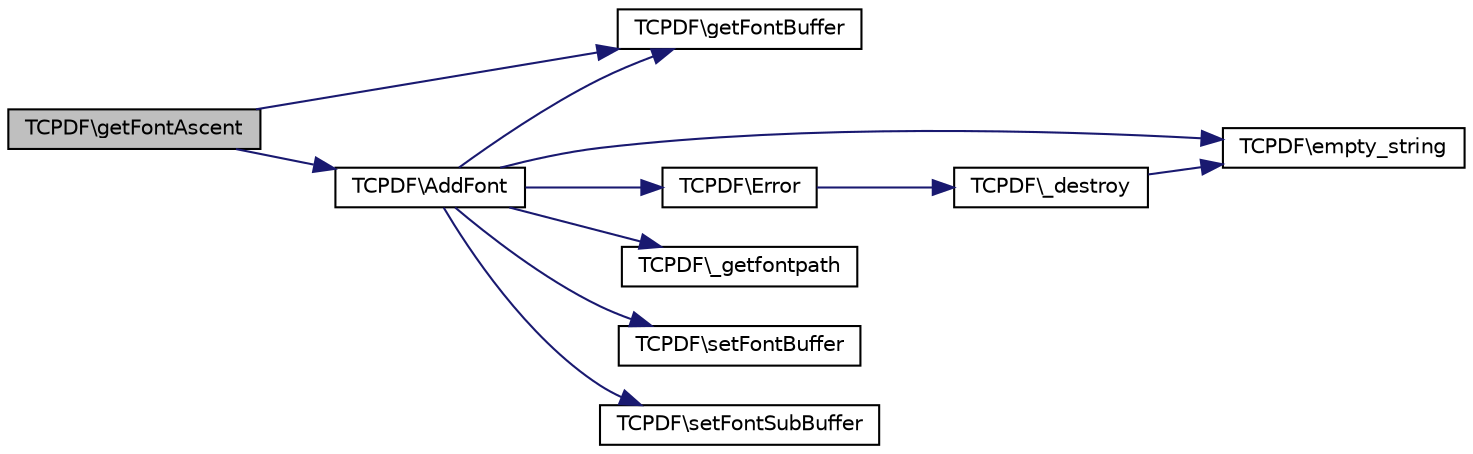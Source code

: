 digraph G
{
  edge [fontname="Helvetica",fontsize="10",labelfontname="Helvetica",labelfontsize="10"];
  node [fontname="Helvetica",fontsize="10",shape=record];
  rankdir="LR";
  Node1 [label="TCPDF\\getFontAscent",height=0.2,width=0.4,color="black", fillcolor="grey75", style="filled" fontcolor="black"];
  Node1 -> Node2 [color="midnightblue",fontsize="10",style="solid",fontname="Helvetica"];
  Node2 [label="TCPDF\\AddFont",height=0.2,width=0.4,color="black", fillcolor="white", style="filled",URL="$classTCPDF.html#a06cba4fc5e83b02bb37a947e56196776",tooltip="Imports a TrueType, Type1, core, or CID0 font and makes it available."];
  Node2 -> Node3 [color="midnightblue",fontsize="10",style="solid",fontname="Helvetica"];
  Node3 [label="TCPDF\\empty_string",height=0.2,width=0.4,color="black", fillcolor="white", style="filled",URL="$classTCPDF.html#a681e9cc13fa324d8e538a5873f3990c2",tooltip="Determine whether a string is empty."];
  Node2 -> Node4 [color="midnightblue",fontsize="10",style="solid",fontname="Helvetica"];
  Node4 [label="TCPDF\\Error",height=0.2,width=0.4,color="black", fillcolor="white", style="filled",URL="$classTCPDF.html#a27ecf2a6c86b4b7976ebfaf5912b0f91",tooltip="This method is automatically called in case of fatal error; it simply outputs the message and halts t..."];
  Node4 -> Node5 [color="midnightblue",fontsize="10",style="solid",fontname="Helvetica"];
  Node5 [label="TCPDF\\_destroy",height=0.2,width=0.4,color="black", fillcolor="white", style="filled",URL="$classTCPDF.html#ae91c72441bff1164a3ab9d237a4e1faa",tooltip="Unset all class variables except the following critical variables: internal_encoding, state, bufferlen, buffer and diskcache."];
  Node5 -> Node3 [color="midnightblue",fontsize="10",style="solid",fontname="Helvetica"];
  Node2 -> Node6 [color="midnightblue",fontsize="10",style="solid",fontname="Helvetica"];
  Node6 [label="TCPDF\\getFontBuffer",height=0.2,width=0.4,color="black", fillcolor="white", style="filled",URL="$classTCPDF.html#ac63fff093a17846764bbcc09af7c8640",tooltip="Get font buffer content."];
  Node2 -> Node7 [color="midnightblue",fontsize="10",style="solid",fontname="Helvetica"];
  Node7 [label="TCPDF\\_getfontpath",height=0.2,width=0.4,color="black", fillcolor="white", style="filled",URL="$classTCPDF.html#a859c9ff83c417b518afa83c0da7a62b1",tooltip="Return fonts path."];
  Node2 -> Node8 [color="midnightblue",fontsize="10",style="solid",fontname="Helvetica"];
  Node8 [label="TCPDF\\setFontBuffer",height=0.2,width=0.4,color="black", fillcolor="white", style="filled",URL="$classTCPDF.html#aa9eb763490acb3dfdf3f0cf445e83ca6",tooltip="Set font buffer content."];
  Node2 -> Node9 [color="midnightblue",fontsize="10",style="solid",fontname="Helvetica"];
  Node9 [label="TCPDF\\setFontSubBuffer",height=0.2,width=0.4,color="black", fillcolor="white", style="filled",URL="$classTCPDF.html#ac6009bf1f27a31ee208d9687cb4b91eb",tooltip="Set font buffer content."];
  Node1 -> Node6 [color="midnightblue",fontsize="10",style="solid",fontname="Helvetica"];
}
